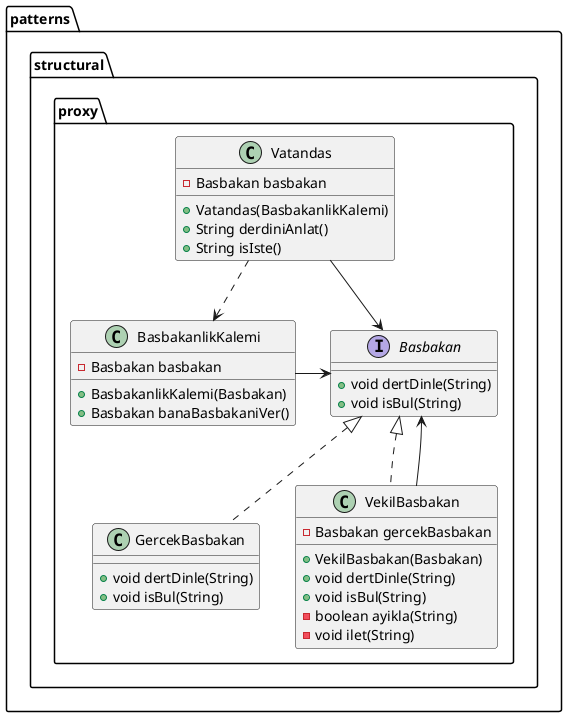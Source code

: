@startuml
class patterns.structural.proxy.Vatandas {
- Basbakan basbakan
+ Vatandas(BasbakanlikKalemi)
+ String derdiniAnlat()
+ String isIste()
}
interface patterns.structural.proxy.Basbakan {
+ void dertDinle(String)
+ void isBul(String)
}
class patterns.structural.proxy.BasbakanlikKalemi {
- Basbakan basbakan
+ BasbakanlikKalemi(Basbakan)
+ Basbakan banaBasbakaniVer()
}
class patterns.structural.proxy.GercekBasbakan {
+ void dertDinle(String)
+ void isBul(String)
}
class patterns.structural.proxy.VekilBasbakan {
- Basbakan gercekBasbakan
+ VekilBasbakan(Basbakan)
+ void dertDinle(String)
+ void isBul(String)
- boolean ayikla(String)
- void ilet(String)
}
patterns.structural.proxy.Vatandas ..> patterns.structural.proxy.BasbakanlikKalemi
patterns.structural.proxy.Vatandas --> patterns.structural.proxy.Basbakan
patterns.structural.proxy.BasbakanlikKalemi -> patterns.structural.proxy.Basbakan
patterns.structural.proxy.VekilBasbakan --> patterns.structural.proxy.Basbakan
patterns.structural.proxy.Basbakan <|.. patterns.structural.proxy.GercekBasbakan
patterns.structural.proxy.Basbakan <|.. patterns.structural.proxy.VekilBasbakan
@enduml